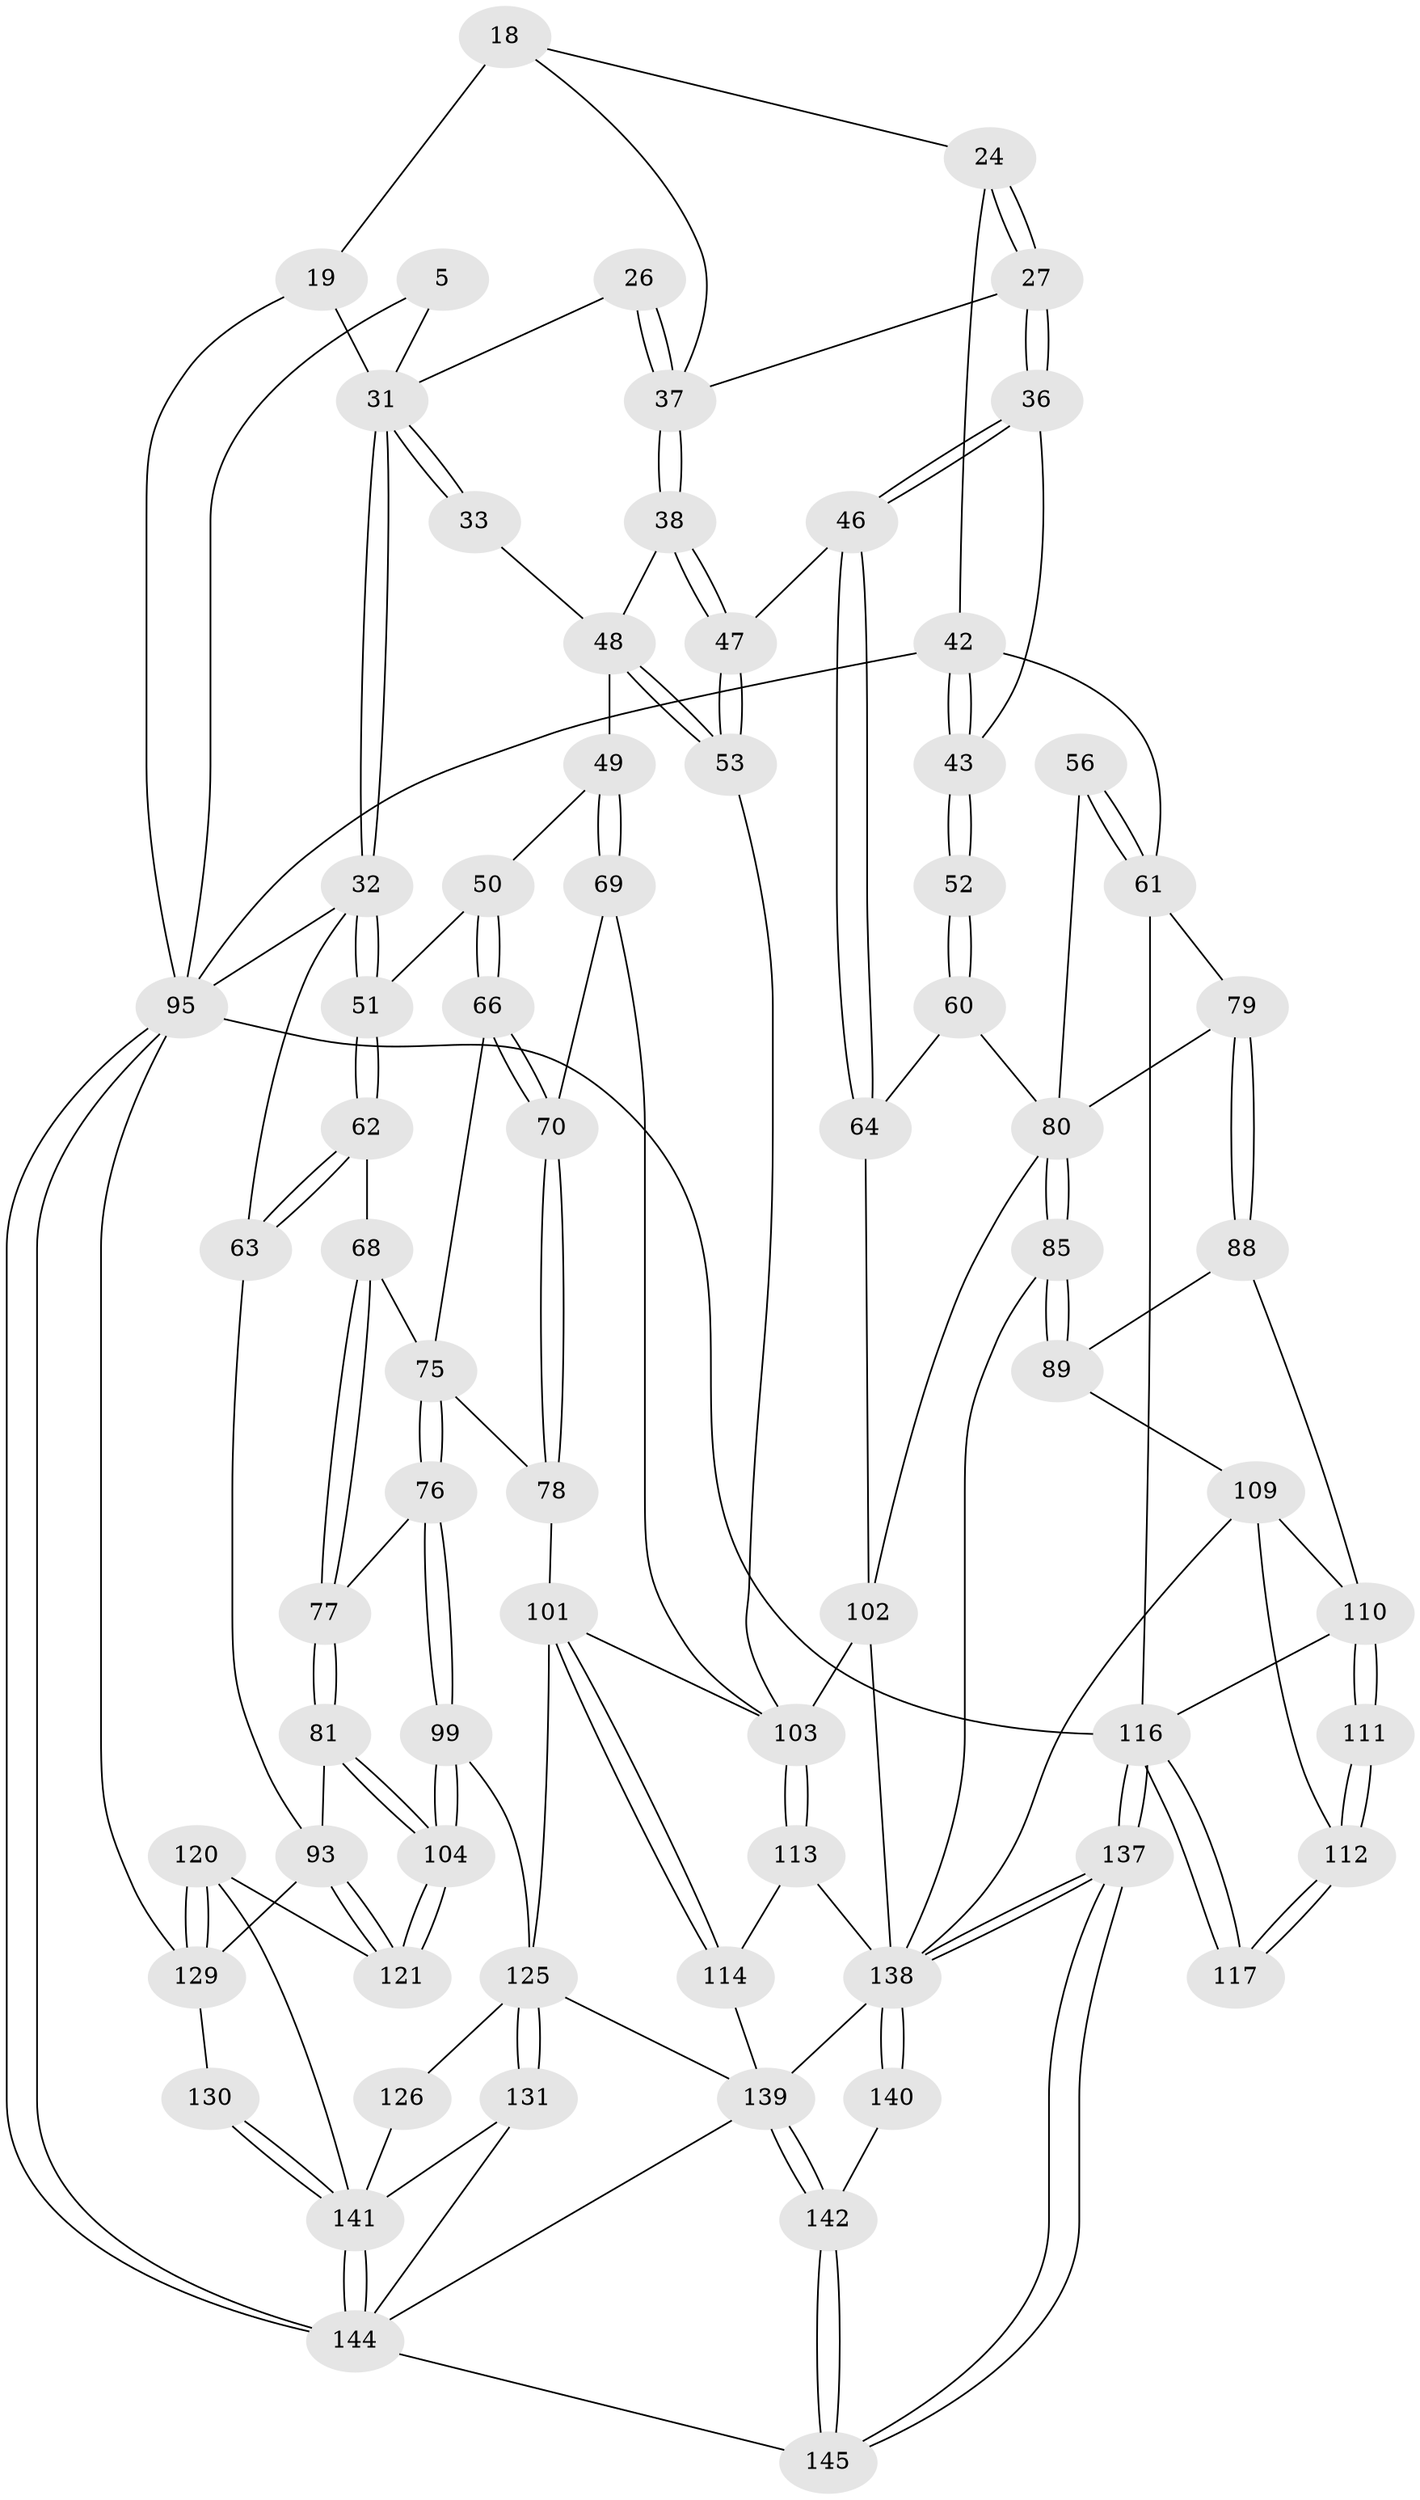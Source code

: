 // original degree distribution, {3: 0.020689655172413793, 6: 0.22758620689655173, 5: 0.5172413793103449, 4: 0.23448275862068965}
// Generated by graph-tools (version 1.1) at 2025/01/03/09/25 05:01:18]
// undirected, 72 vertices, 171 edges
graph export_dot {
graph [start="1"]
  node [color=gray90,style=filled];
  5 [pos="+0.22221308529432768+0"];
  18 [pos="+0.4680396500607147+0.19946456935807325",super="+17"];
  19 [pos="+0.44575565683975577+0.17732462661930118",super="+16+12"];
  24 [pos="+0.6070750665009427+0.18812439534398526"];
  26 [pos="+0.3202457989653244+0.21640976795418645"];
  27 [pos="+0.5353142893848307+0.2862765264508315"];
  31 [pos="+0.19811436177782973+0.38951527127631225",super="+14+10+20"];
  32 [pos="+0.18647250237399926+0.4020433918794585",super="+30"];
  33 [pos="+0.28454168920618+0.3526064421979949"];
  36 [pos="+0.5485290372546429+0.3959575196769571"];
  37 [pos="+0.41911827014422615+0.32012280624764394",super="+28+25"];
  38 [pos="+0.4145496156593384+0.38748102708538984"];
  42 [pos="+0.7909584696694096+0.34660249497598555",super="+22+23"];
  43 [pos="+0.7211046302676144+0.4089832258896376",super="+34+35"];
  46 [pos="+0.5240863008689265+0.43257434143301393"];
  47 [pos="+0.46335852995435534+0.44850082176958234"];
  48 [pos="+0.31128468012086247+0.4416090634664934",super="+39"];
  49 [pos="+0.2934631052012421+0.4956738089774325"];
  50 [pos="+0.18306986011472745+0.44257786819457884"];
  51 [pos="+0.17463648050191954+0.428331824165114"];
  52 [pos="+0.7196584736170129+0.4117106910718251"];
  53 [pos="+0.4560910671268624+0.4595518066455755"];
  56 [pos="+0.8828102373479249+0.4188459346747614"];
  60 [pos="+0.7325774421867497+0.5119323963922464"];
  61 [pos="+0.9913647400328028+0.5584494651574271",super="+55+45+40"];
  62 [pos="+0+0.4671959265886223"];
  63 [pos="+0+0.45528571094373854"];
  64 [pos="+0.617031405245821+0.5359814514663791"];
  66 [pos="+0.18484424901844776+0.5158127265335071"];
  68 [pos="+0.12032015683537238+0.5556885700570641"];
  69 [pos="+0.3155661648435+0.5448606854186316"];
  70 [pos="+0.3029689485261362+0.5536957213040105"];
  75 [pos="+0.21200103346467822+0.6232971345473655",super="+67"];
  76 [pos="+0.18849360937882442+0.65204842711643"];
  77 [pos="+0.10319610702323201+0.6595746332731087"];
  78 [pos="+0.2448739103440467+0.6159236961100767"];
  79 [pos="+0.933103889759416+0.5794186990409744",super="+65"];
  80 [pos="+0.8268301531300671+0.5643706610662756",super="+59"];
  81 [pos="+0.05602897878891994+0.6809530826291424"];
  85 [pos="+0.8193487088216415+0.6868570875307014"];
  88 [pos="+0.8970705627085759+0.6846818455590878"];
  89 [pos="+0.8232209438873643+0.690190683973891"];
  93 [pos="+0+0.9499702838103868",super="+82"];
  95 [pos="+0+1",super="+13"];
  99 [pos="+0.2015238658951587+0.6995828506632301"];
  101 [pos="+0.49042706581994905+0.7604207319839018",super="+96"];
  102 [pos="+0.6399934259990637+0.7079864270280232",super="+84+72"];
  103 [pos="+0.6028459498971064+0.7249961477273481",super="+100+74"];
  104 [pos="+0.09733173123568445+0.7875065365354349"];
  109 [pos="+0.7541274379700111+0.8383840481706385",super="+108"];
  110 [pos="+0.8521145624057371+0.7607663997797371",super="+92"];
  111 [pos="+0.8630503432071441+0.8036185783445771"];
  112 [pos="+0.863015440664267+0.8037180218724702"];
  113 [pos="+0.5979144689294779+0.845472791404138"];
  114 [pos="+0.5286497411267982+0.8494719656122705"];
  116 [pos="+1+1",super="+41+90"];
  117 [pos="+1+1"];
  120 [pos="+0.10240055042919781+0.8010057044473594"];
  121 [pos="+0.0987623062879348+0.797181283852955"];
  125 [pos="+0.32888612765053554+0.8179925542913836",super="+124"];
  126 [pos="+0.23923792560287166+0.8565499148640476",super="+118"];
  129 [pos="+0.0977519362247138+0.8979336315237556",super="+94"];
  130 [pos="+0.15096102545621334+0.9445246798421225"];
  131 [pos="+0.29279617758155296+0.9321008776644346"];
  137 [pos="+1+1"];
  138 [pos="+0.9454612488338505+1",super="+106+136"];
  139 [pos="+0.49460610430591523+0.9831716729372711",super="+133"];
  140 [pos="+0.6172770050474132+0.9386024591005562"];
  141 [pos="+0.14975976635585814+1",super="+132+127+128"];
  142 [pos="+0.5146688577912116+1"];
  144 [pos="+0.08328062998560967+1",super="+143+134"];
  145 [pos="+0.5059343054599096+1"];
  5 -- 31;
  5 -- 95;
  18 -- 19 [weight=2];
  18 -- 24;
  18 -- 37;
  19 -- 31 [weight=2];
  19 -- 95 [weight=2];
  24 -- 27;
  24 -- 27;
  24 -- 42;
  26 -- 37 [weight=2];
  26 -- 37;
  26 -- 31;
  27 -- 36;
  27 -- 36;
  27 -- 37;
  31 -- 32 [weight=2];
  31 -- 32;
  31 -- 33 [weight=2];
  31 -- 33;
  32 -- 51;
  32 -- 51;
  32 -- 95 [weight=2];
  32 -- 63;
  33 -- 48;
  36 -- 46;
  36 -- 46;
  36 -- 43;
  37 -- 38;
  37 -- 38;
  38 -- 47;
  38 -- 47;
  38 -- 48;
  42 -- 43 [weight=2];
  42 -- 43;
  42 -- 61 [weight=2];
  42 -- 95;
  43 -- 52 [weight=2];
  43 -- 52;
  46 -- 47;
  46 -- 64;
  46 -- 64;
  47 -- 53;
  47 -- 53;
  48 -- 49;
  48 -- 53;
  48 -- 53;
  49 -- 50;
  49 -- 69;
  49 -- 69;
  50 -- 51;
  50 -- 66;
  50 -- 66;
  51 -- 62;
  51 -- 62;
  52 -- 60;
  52 -- 60;
  53 -- 103;
  56 -- 61 [weight=2];
  56 -- 61;
  56 -- 80;
  60 -- 64;
  60 -- 80;
  61 -- 116 [weight=2];
  61 -- 79;
  62 -- 63;
  62 -- 63;
  62 -- 68;
  63 -- 93;
  64 -- 102;
  66 -- 70;
  66 -- 70;
  66 -- 75;
  68 -- 77;
  68 -- 77;
  68 -- 75;
  69 -- 70;
  69 -- 103;
  70 -- 78;
  70 -- 78;
  75 -- 76;
  75 -- 76;
  75 -- 78;
  76 -- 77;
  76 -- 99;
  76 -- 99;
  77 -- 81;
  77 -- 81;
  78 -- 101;
  79 -- 80 [weight=2];
  79 -- 88;
  79 -- 88;
  80 -- 85;
  80 -- 85;
  80 -- 102;
  81 -- 104;
  81 -- 104;
  81 -- 93;
  85 -- 89;
  85 -- 89;
  85 -- 138;
  88 -- 89;
  88 -- 110;
  89 -- 109;
  93 -- 121;
  93 -- 121;
  93 -- 129;
  95 -- 144;
  95 -- 144;
  95 -- 116 [weight=2];
  95 -- 129;
  99 -- 104;
  99 -- 104;
  99 -- 125;
  101 -- 114;
  101 -- 114;
  101 -- 103 [weight=2];
  101 -- 125;
  102 -- 103 [weight=2];
  102 -- 138 [weight=2];
  103 -- 113;
  103 -- 113;
  104 -- 121;
  104 -- 121;
  109 -- 112;
  109 -- 138;
  109 -- 110;
  110 -- 111 [weight=2];
  110 -- 111;
  110 -- 116;
  111 -- 112;
  111 -- 112;
  112 -- 117;
  112 -- 117;
  113 -- 114;
  113 -- 138;
  114 -- 139;
  116 -- 117 [weight=2];
  116 -- 117;
  116 -- 137;
  116 -- 137;
  120 -- 121;
  120 -- 129;
  120 -- 129;
  120 -- 141;
  125 -- 126 [weight=2];
  125 -- 131;
  125 -- 131;
  125 -- 139;
  126 -- 141 [weight=2];
  129 -- 130;
  130 -- 141 [weight=2];
  130 -- 141;
  131 -- 141;
  131 -- 144;
  137 -- 138;
  137 -- 138;
  137 -- 145;
  137 -- 145;
  138 -- 140 [weight=2];
  138 -- 140;
  138 -- 139 [weight=2];
  139 -- 142;
  139 -- 142;
  139 -- 144;
  140 -- 142;
  141 -- 144;
  141 -- 144;
  142 -- 145;
  142 -- 145;
  144 -- 145;
}

